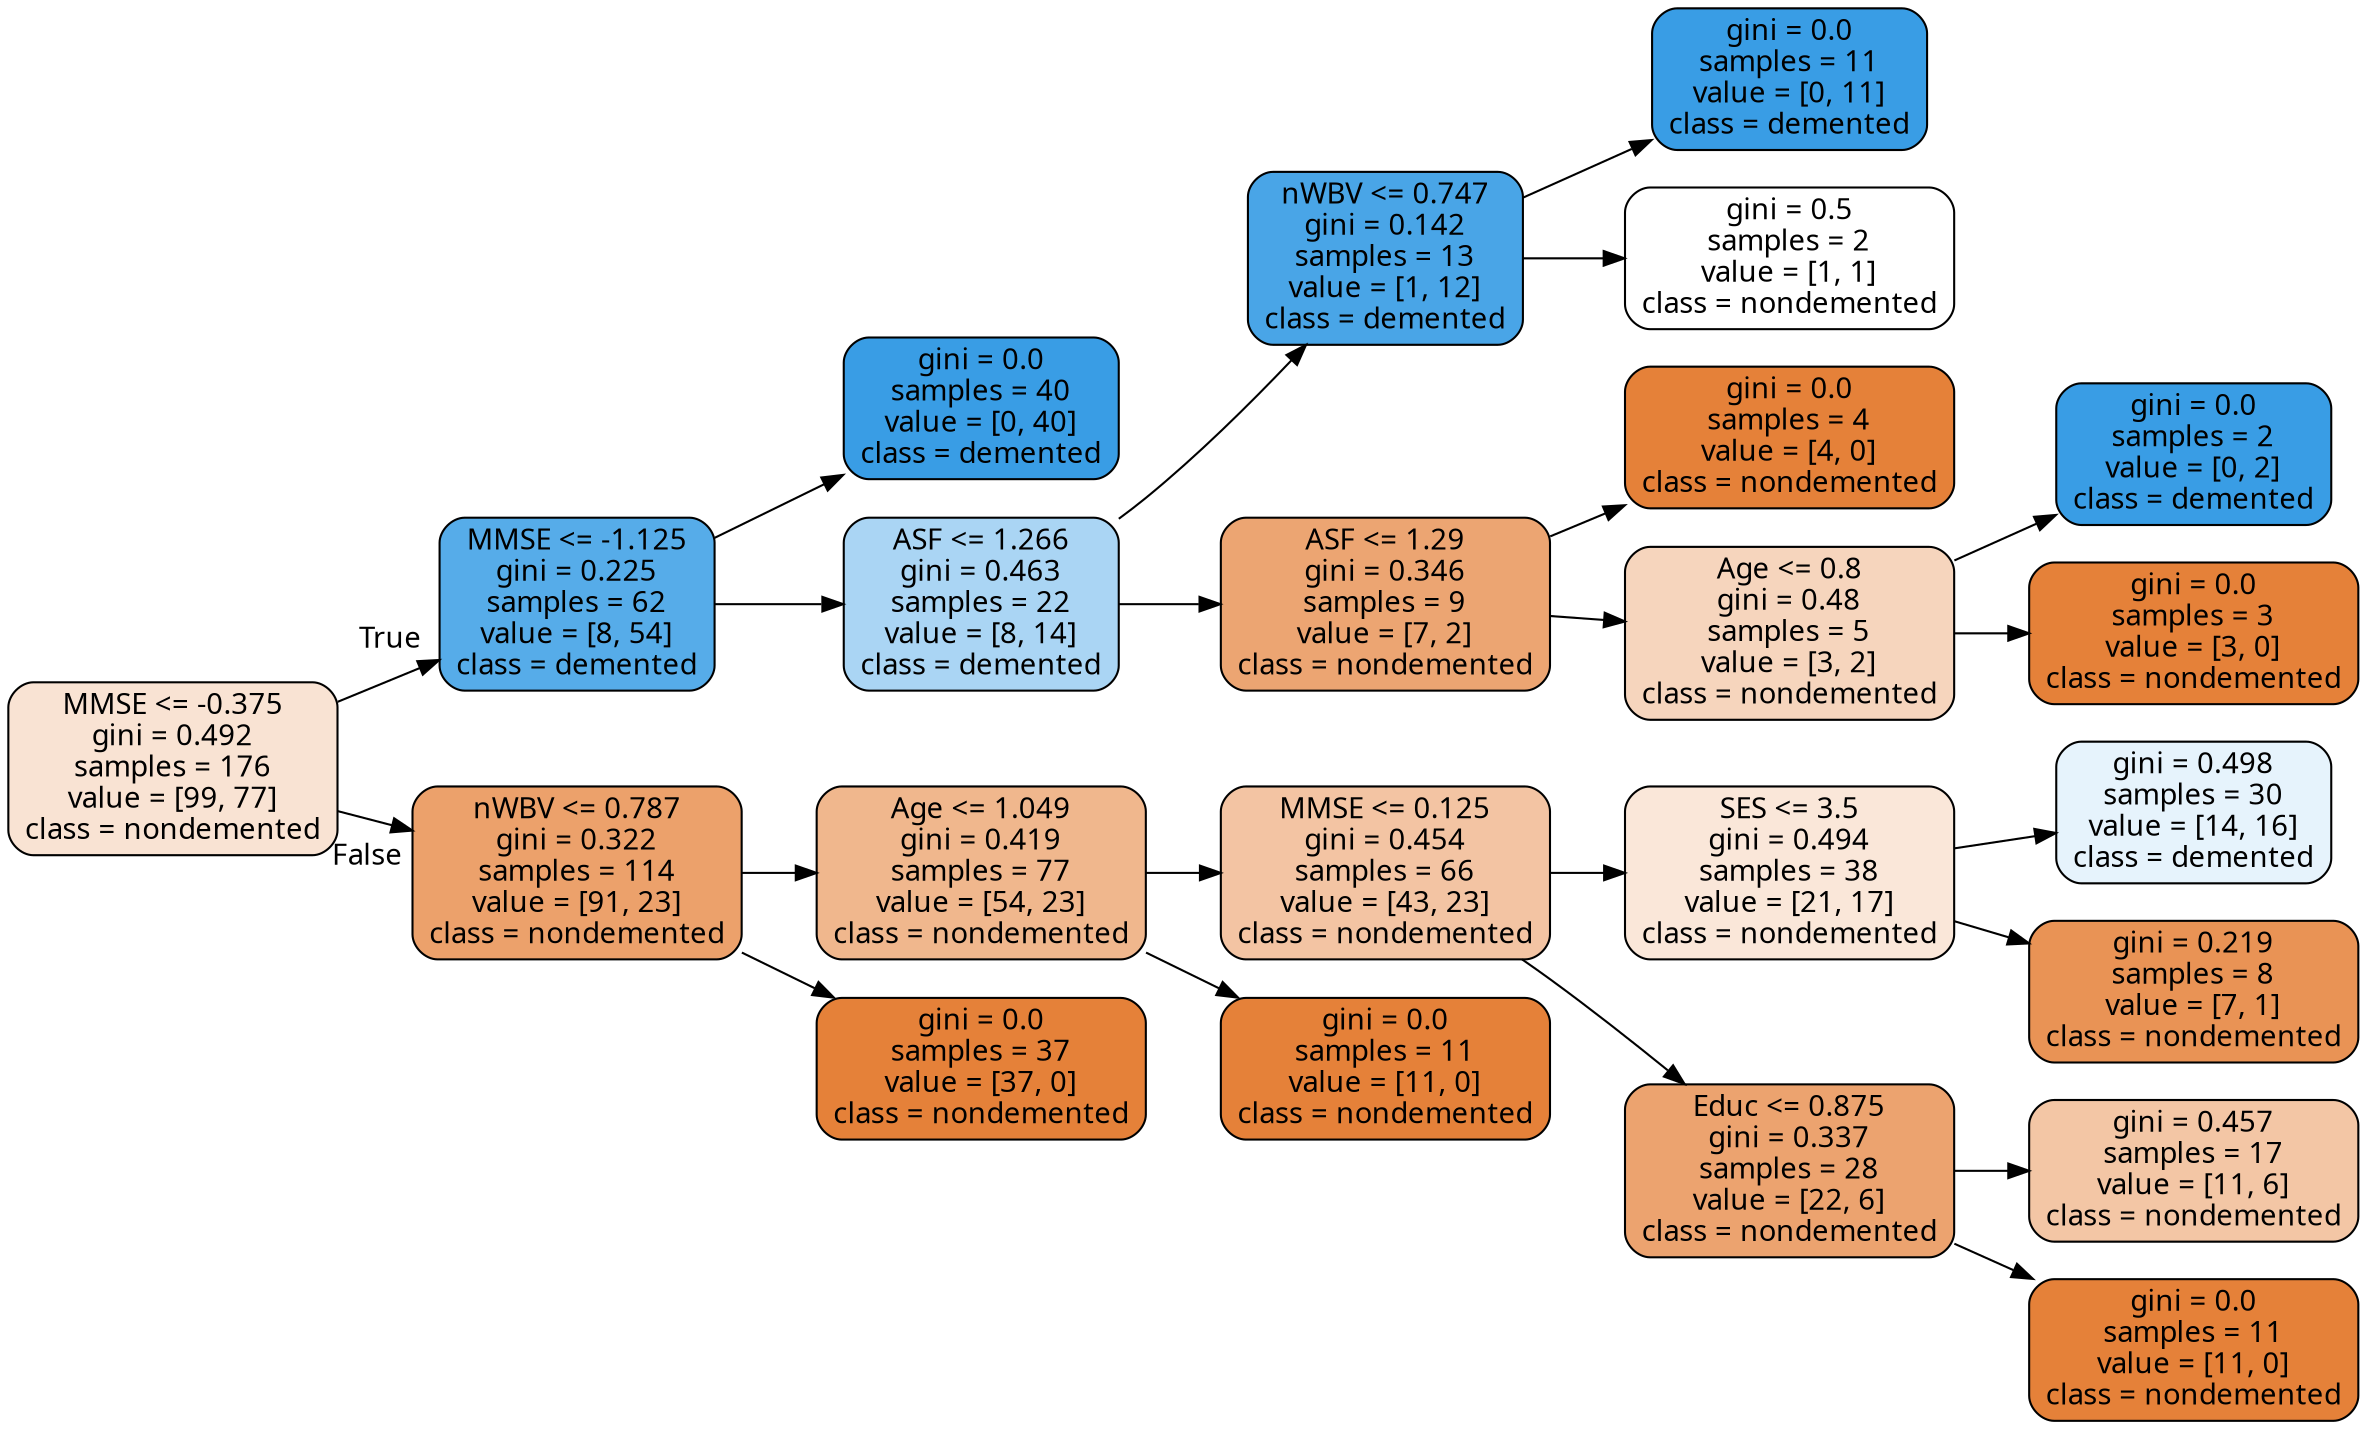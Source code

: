 digraph Tree {
node [shape=box, style="filled, rounded", color="black", fontname="futura"] ;
edge [fontname="futura"] ;
rankdir=LR ;
0 [label="MMSE <= -0.375\ngini = 0.492\nsamples = 176\nvalue = [99, 77]\nclass = nondemented", fillcolor="#f9e3d3"] ;
1 [label="MMSE <= -1.125\ngini = 0.225\nsamples = 62\nvalue = [8, 54]\nclass = demented", fillcolor="#56ace9"] ;
0 -> 1 [labeldistance=2.5, labelangle=-45, headlabel="True"] ;
2 [label="gini = 0.0\nsamples = 40\nvalue = [0, 40]\nclass = demented", fillcolor="#399de5"] ;
1 -> 2 ;
3 [label="ASF <= 1.266\ngini = 0.463\nsamples = 22\nvalue = [8, 14]\nclass = demented", fillcolor="#aad5f4"] ;
1 -> 3 ;
4 [label="nWBV <= 0.747\ngini = 0.142\nsamples = 13\nvalue = [1, 12]\nclass = demented", fillcolor="#49a5e7"] ;
3 -> 4 ;
5 [label="gini = 0.0\nsamples = 11\nvalue = [0, 11]\nclass = demented", fillcolor="#399de5"] ;
4 -> 5 ;
6 [label="gini = 0.5\nsamples = 2\nvalue = [1, 1]\nclass = nondemented", fillcolor="#ffffff"] ;
4 -> 6 ;
7 [label="ASF <= 1.29\ngini = 0.346\nsamples = 9\nvalue = [7, 2]\nclass = nondemented", fillcolor="#eca572"] ;
3 -> 7 ;
8 [label="gini = 0.0\nsamples = 4\nvalue = [4, 0]\nclass = nondemented", fillcolor="#e58139"] ;
7 -> 8 ;
9 [label="Age <= 0.8\ngini = 0.48\nsamples = 5\nvalue = [3, 2]\nclass = nondemented", fillcolor="#f6d5bd"] ;
7 -> 9 ;
10 [label="gini = 0.0\nsamples = 2\nvalue = [0, 2]\nclass = demented", fillcolor="#399de5"] ;
9 -> 10 ;
11 [label="gini = 0.0\nsamples = 3\nvalue = [3, 0]\nclass = nondemented", fillcolor="#e58139"] ;
9 -> 11 ;
12 [label="nWBV <= 0.787\ngini = 0.322\nsamples = 114\nvalue = [91, 23]\nclass = nondemented", fillcolor="#eca16b"] ;
0 -> 12 [labeldistance=2.5, labelangle=45, headlabel="False"] ;
13 [label="Age <= 1.049\ngini = 0.419\nsamples = 77\nvalue = [54, 23]\nclass = nondemented", fillcolor="#f0b78d"] ;
12 -> 13 ;
14 [label="MMSE <= 0.125\ngini = 0.454\nsamples = 66\nvalue = [43, 23]\nclass = nondemented", fillcolor="#f3c4a3"] ;
13 -> 14 ;
15 [label="SES <= 3.5\ngini = 0.494\nsamples = 38\nvalue = [21, 17]\nclass = nondemented", fillcolor="#fae7d9"] ;
14 -> 15 ;
16 [label="gini = 0.498\nsamples = 30\nvalue = [14, 16]\nclass = demented", fillcolor="#e6f3fc"] ;
15 -> 16 ;
17 [label="gini = 0.219\nsamples = 8\nvalue = [7, 1]\nclass = nondemented", fillcolor="#e99355"] ;
15 -> 17 ;
18 [label="Educ <= 0.875\ngini = 0.337\nsamples = 28\nvalue = [22, 6]\nclass = nondemented", fillcolor="#eca36f"] ;
14 -> 18 ;
19 [label="gini = 0.457\nsamples = 17\nvalue = [11, 6]\nclass = nondemented", fillcolor="#f3c6a5"] ;
18 -> 19 ;
20 [label="gini = 0.0\nsamples = 11\nvalue = [11, 0]\nclass = nondemented", fillcolor="#e58139"] ;
18 -> 20 ;
21 [label="gini = 0.0\nsamples = 11\nvalue = [11, 0]\nclass = nondemented", fillcolor="#e58139"] ;
13 -> 21 ;
22 [label="gini = 0.0\nsamples = 37\nvalue = [37, 0]\nclass = nondemented", fillcolor="#e58139"] ;
12 -> 22 ;
}